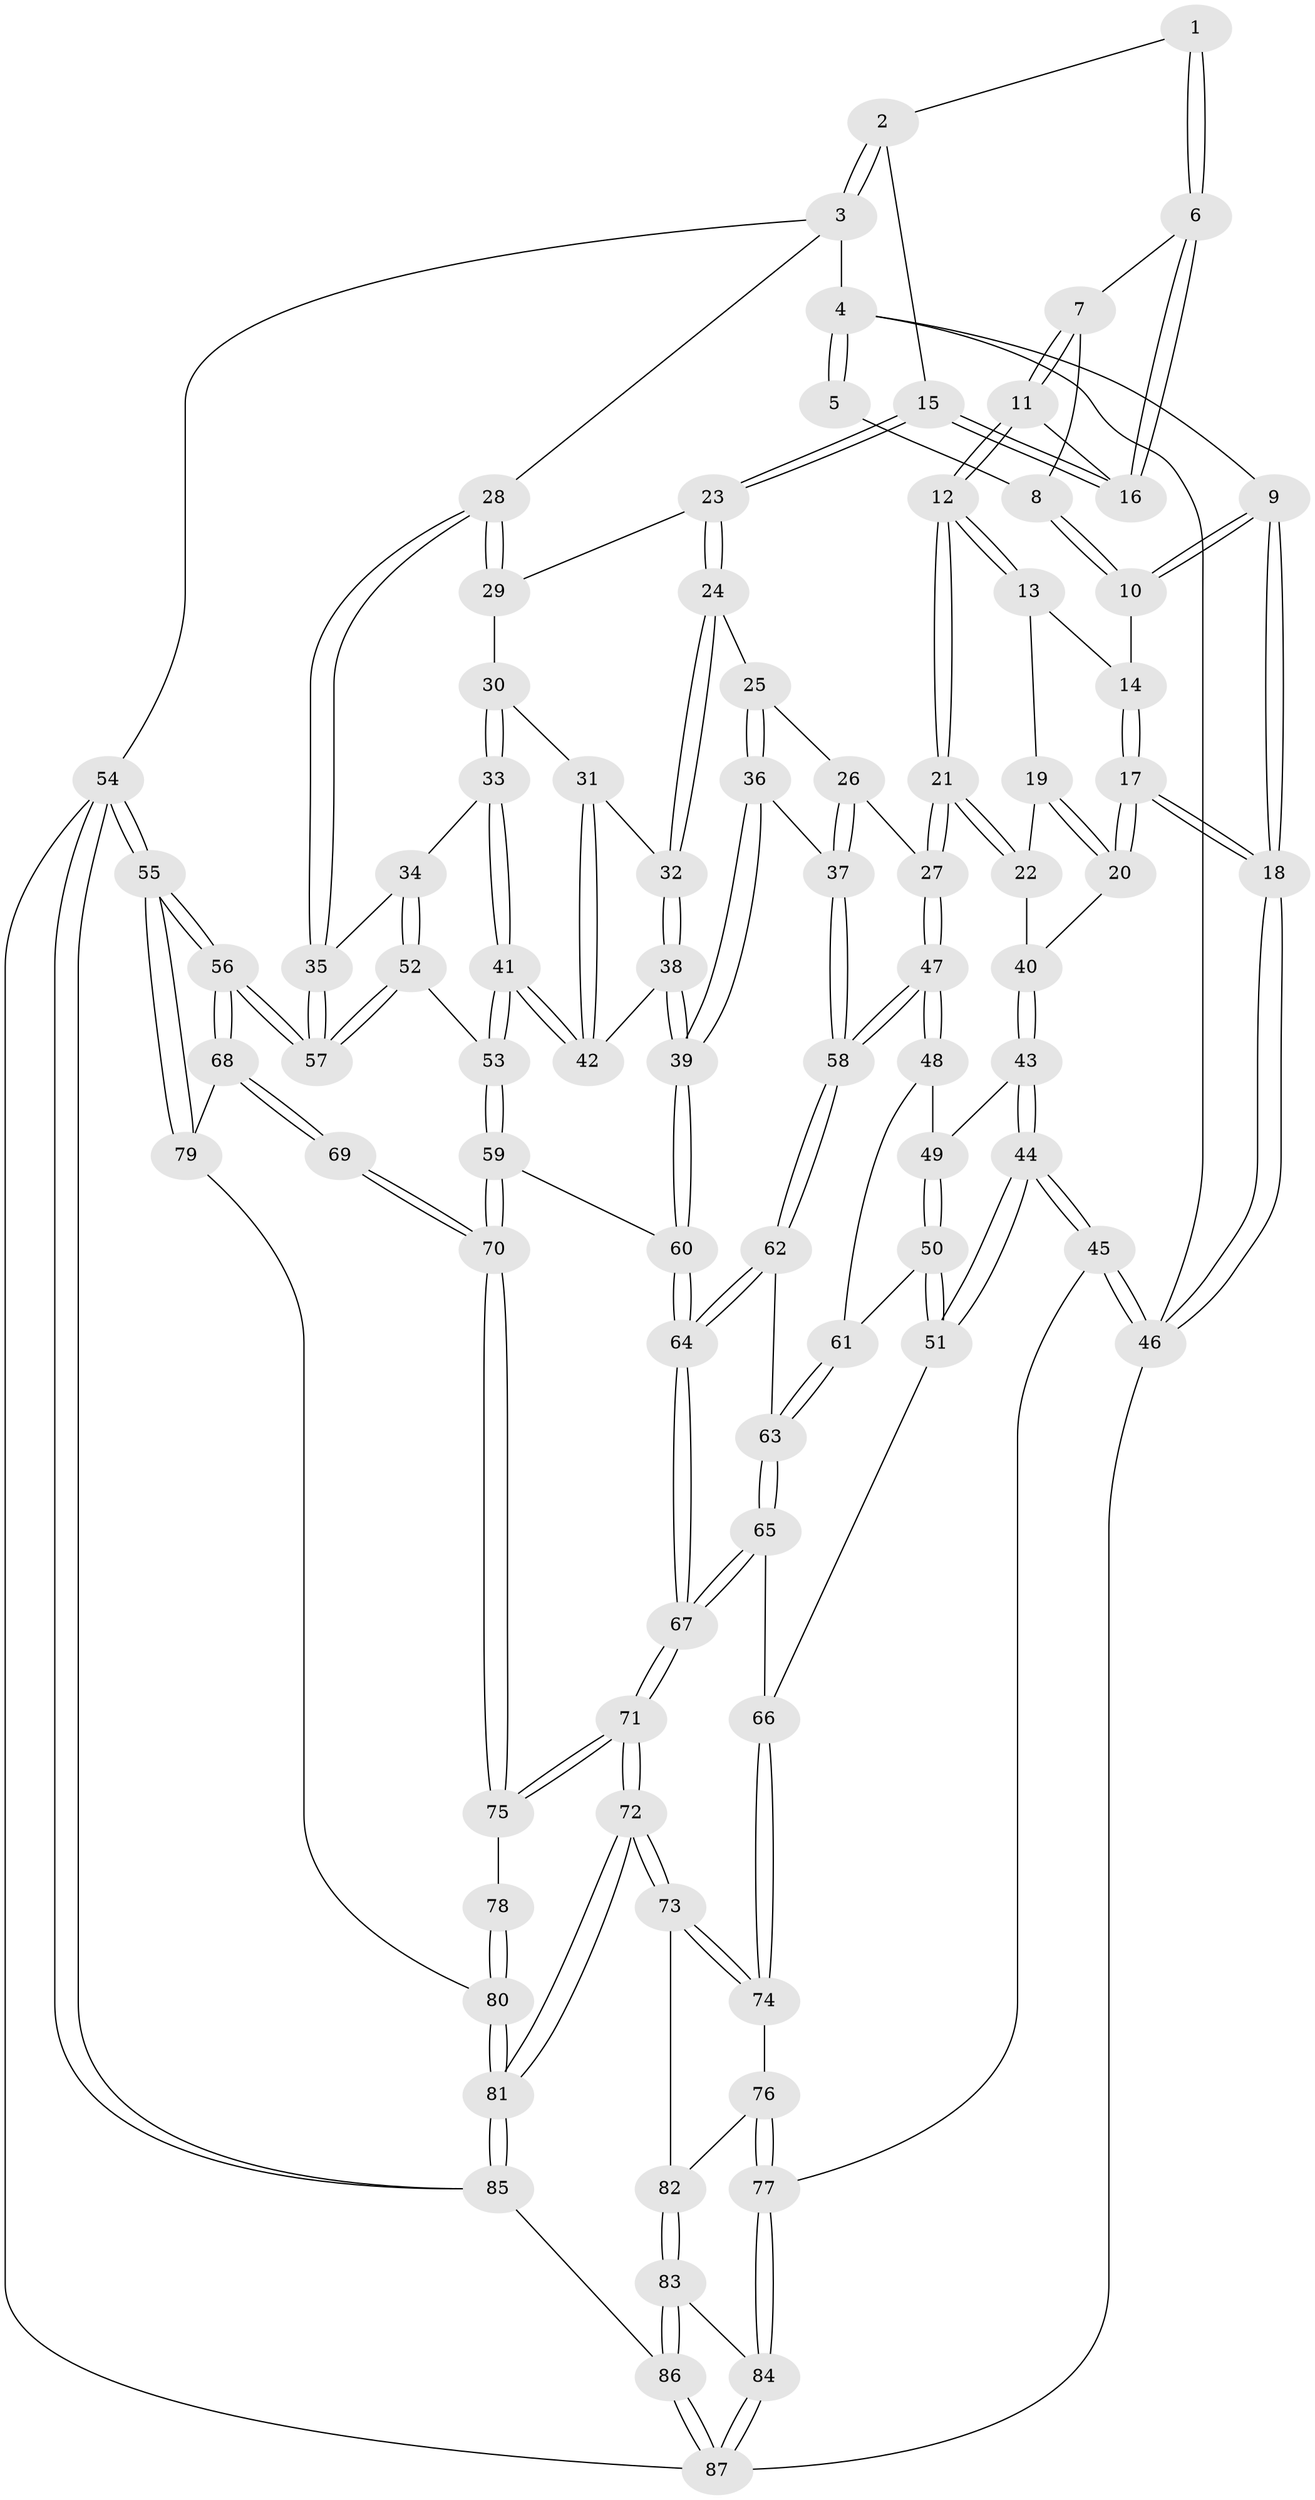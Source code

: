 // Generated by graph-tools (version 1.1) at 2025/17/03/09/25 04:17:15]
// undirected, 87 vertices, 214 edges
graph export_dot {
graph [start="1"]
  node [color=gray90,style=filled];
  1 [pos="+0.6000554442345969+0"];
  2 [pos="+0.935363054679085+0"];
  3 [pos="+1+0"];
  4 [pos="+0+0"];
  5 [pos="+0.4214551875565747+0"];
  6 [pos="+0.5608963660451382+0.09578311889455052"];
  7 [pos="+0.4150609294690748+0.07149484343143482"];
  8 [pos="+0.40092160636757584+0.05505600602394198"];
  9 [pos="+0+0"];
  10 [pos="+0.24756742601898293+0.12264189803490551"];
  11 [pos="+0.4302321862531464+0.22906116047167607"];
  12 [pos="+0.4270032284767037+0.23221454907550024"];
  13 [pos="+0.25871906588743626+0.1529403159493791"];
  14 [pos="+0.25507085362650384+0.14607052264326098"];
  15 [pos="+0.6440247350506934+0.20797910047860116"];
  16 [pos="+0.602737836567598+0.18616920033075626"];
  17 [pos="+0.0789790350615764+0.31314354664466465"];
  18 [pos="+0+0.31037832310442937"];
  19 [pos="+0.2563983453825149+0.1947739376485924"];
  20 [pos="+0.11007820454465335+0.3181747837785306"];
  21 [pos="+0.3994253179521911+0.3395946372554198"];
  22 [pos="+0.2682511828242335+0.3210988266318174"];
  23 [pos="+0.6579883770395452+0.2306766431886523"];
  24 [pos="+0.653834365748916+0.2710186387476937"];
  25 [pos="+0.6481260944631745+0.27853016608524667"];
  26 [pos="+0.5326738267239898+0.34690378799424143"];
  27 [pos="+0.4182347543585237+0.37554599724725674"];
  28 [pos="+1+0"];
  29 [pos="+0.8152184069388149+0.2263166953831898"];
  30 [pos="+0.8512002849123058+0.3402059176676451"];
  31 [pos="+0.8025229083900222+0.36940822599865164"];
  32 [pos="+0.7226730285417237+0.36133503267156536"];
  33 [pos="+0.9139342111704061+0.37111226419019433"];
  34 [pos="+1+0.31283619832818654"];
  35 [pos="+1+0.2151121238609791"];
  36 [pos="+0.6069271107545264+0.45162334415933847"];
  37 [pos="+0.584677852366076+0.4481480064045143"];
  38 [pos="+0.7208586902940317+0.44421670751028114"];
  39 [pos="+0.6752798381432147+0.5370737264249263"];
  40 [pos="+0.22195139925025945+0.34848336696613813"];
  41 [pos="+0.8756800200590561+0.5031049819843131"];
  42 [pos="+0.8070103609539979+0.4355996073135864"];
  43 [pos="+0.22620501258825623+0.401466427630361"];
  44 [pos="+0.14468571741808042+0.6059859597573027"];
  45 [pos="+0+0.6658178854262194"];
  46 [pos="+0+0.6356948915853621"];
  47 [pos="+0.4191822508393071+0.40340614682070136"];
  48 [pos="+0.38482499580316065+0.4261558753532529"];
  49 [pos="+0.2666837680389356+0.4277301041925309"];
  50 [pos="+0.29863296905309866+0.49406640380540984"];
  51 [pos="+0.2122375772107689+0.603082856529639"];
  52 [pos="+0.925638267939836+0.5205716033263783"];
  53 [pos="+0.8775404390532378+0.5193828793763635"];
  54 [pos="+1+1"];
  55 [pos="+1+0.9341205237375482"];
  56 [pos="+1+0.8757680294129924"];
  57 [pos="+1+0.570631262092085"];
  58 [pos="+0.45590823088129834+0.46083021431391635"];
  59 [pos="+0.8157146395277857+0.6008944068157889"];
  60 [pos="+0.6803467127854812+0.5677175435022018"];
  61 [pos="+0.3385681377853622+0.47210952713478277"];
  62 [pos="+0.4581224617204603+0.4945230030665488"];
  63 [pos="+0.36454129566956855+0.562190225625448"];
  64 [pos="+0.5514212507241457+0.6748285820594712"];
  65 [pos="+0.3282141113031709+0.6101438365818941"];
  66 [pos="+0.27636723605629226+0.6221897637980477"];
  67 [pos="+0.5496597716480291+0.6790890886402157"];
  68 [pos="+0.8618120193653593+0.6913732157398697"];
  69 [pos="+0.8569727420013744+0.6871361069729912"];
  70 [pos="+0.8512649984151099+0.6793630236171839"];
  71 [pos="+0.5434761833538484+0.7817911861166128"];
  72 [pos="+0.5344841747055193+0.8121059957892774"];
  73 [pos="+0.37686334516112274+0.793481706038003"];
  74 [pos="+0.3652026357492423+0.786130663684375"];
  75 [pos="+0.6610823934772857+0.760475209019583"];
  76 [pos="+0.24497842669047395+0.7912047255245915"];
  77 [pos="+0.08181008628738264+0.7875600861171497"];
  78 [pos="+0.761870717241932+0.776970955680581"];
  79 [pos="+0.7909305176526134+0.9003067196135127"];
  80 [pos="+0.7429623386038887+0.9176994481322073"];
  81 [pos="+0.5893428729233599+1"];
  82 [pos="+0.3009187177287152+0.886307245992809"];
  83 [pos="+0.2940518329917121+0.8960908721212512"];
  84 [pos="+0.15009936126372703+0.9335541883746505"];
  85 [pos="+0.5676364801644542+1"];
  86 [pos="+0.548967477655397+1"];
  87 [pos="+0.17111722867400714+1"];
  1 -- 2;
  1 -- 6;
  1 -- 6;
  2 -- 3;
  2 -- 3;
  2 -- 15;
  3 -- 4;
  3 -- 28;
  3 -- 54;
  4 -- 5;
  4 -- 5;
  4 -- 9;
  4 -- 46;
  5 -- 8;
  6 -- 7;
  6 -- 16;
  6 -- 16;
  7 -- 8;
  7 -- 11;
  7 -- 11;
  8 -- 10;
  8 -- 10;
  9 -- 10;
  9 -- 10;
  9 -- 18;
  9 -- 18;
  10 -- 14;
  11 -- 12;
  11 -- 12;
  11 -- 16;
  12 -- 13;
  12 -- 13;
  12 -- 21;
  12 -- 21;
  13 -- 14;
  13 -- 19;
  14 -- 17;
  14 -- 17;
  15 -- 16;
  15 -- 16;
  15 -- 23;
  15 -- 23;
  17 -- 18;
  17 -- 18;
  17 -- 20;
  17 -- 20;
  18 -- 46;
  18 -- 46;
  19 -- 20;
  19 -- 20;
  19 -- 22;
  20 -- 40;
  21 -- 22;
  21 -- 22;
  21 -- 27;
  21 -- 27;
  22 -- 40;
  23 -- 24;
  23 -- 24;
  23 -- 29;
  24 -- 25;
  24 -- 32;
  24 -- 32;
  25 -- 26;
  25 -- 36;
  25 -- 36;
  26 -- 27;
  26 -- 37;
  26 -- 37;
  27 -- 47;
  27 -- 47;
  28 -- 29;
  28 -- 29;
  28 -- 35;
  28 -- 35;
  29 -- 30;
  30 -- 31;
  30 -- 33;
  30 -- 33;
  31 -- 32;
  31 -- 42;
  31 -- 42;
  32 -- 38;
  32 -- 38;
  33 -- 34;
  33 -- 41;
  33 -- 41;
  34 -- 35;
  34 -- 52;
  34 -- 52;
  35 -- 57;
  35 -- 57;
  36 -- 37;
  36 -- 39;
  36 -- 39;
  37 -- 58;
  37 -- 58;
  38 -- 39;
  38 -- 39;
  38 -- 42;
  39 -- 60;
  39 -- 60;
  40 -- 43;
  40 -- 43;
  41 -- 42;
  41 -- 42;
  41 -- 53;
  41 -- 53;
  43 -- 44;
  43 -- 44;
  43 -- 49;
  44 -- 45;
  44 -- 45;
  44 -- 51;
  44 -- 51;
  45 -- 46;
  45 -- 46;
  45 -- 77;
  46 -- 87;
  47 -- 48;
  47 -- 48;
  47 -- 58;
  47 -- 58;
  48 -- 49;
  48 -- 61;
  49 -- 50;
  49 -- 50;
  50 -- 51;
  50 -- 51;
  50 -- 61;
  51 -- 66;
  52 -- 53;
  52 -- 57;
  52 -- 57;
  53 -- 59;
  53 -- 59;
  54 -- 55;
  54 -- 55;
  54 -- 85;
  54 -- 85;
  54 -- 87;
  55 -- 56;
  55 -- 56;
  55 -- 79;
  55 -- 79;
  56 -- 57;
  56 -- 57;
  56 -- 68;
  56 -- 68;
  58 -- 62;
  58 -- 62;
  59 -- 60;
  59 -- 70;
  59 -- 70;
  60 -- 64;
  60 -- 64;
  61 -- 63;
  61 -- 63;
  62 -- 63;
  62 -- 64;
  62 -- 64;
  63 -- 65;
  63 -- 65;
  64 -- 67;
  64 -- 67;
  65 -- 66;
  65 -- 67;
  65 -- 67;
  66 -- 74;
  66 -- 74;
  67 -- 71;
  67 -- 71;
  68 -- 69;
  68 -- 69;
  68 -- 79;
  69 -- 70;
  69 -- 70;
  70 -- 75;
  70 -- 75;
  71 -- 72;
  71 -- 72;
  71 -- 75;
  71 -- 75;
  72 -- 73;
  72 -- 73;
  72 -- 81;
  72 -- 81;
  73 -- 74;
  73 -- 74;
  73 -- 82;
  74 -- 76;
  75 -- 78;
  76 -- 77;
  76 -- 77;
  76 -- 82;
  77 -- 84;
  77 -- 84;
  78 -- 80;
  78 -- 80;
  79 -- 80;
  80 -- 81;
  80 -- 81;
  81 -- 85;
  81 -- 85;
  82 -- 83;
  82 -- 83;
  83 -- 84;
  83 -- 86;
  83 -- 86;
  84 -- 87;
  84 -- 87;
  85 -- 86;
  86 -- 87;
  86 -- 87;
}
